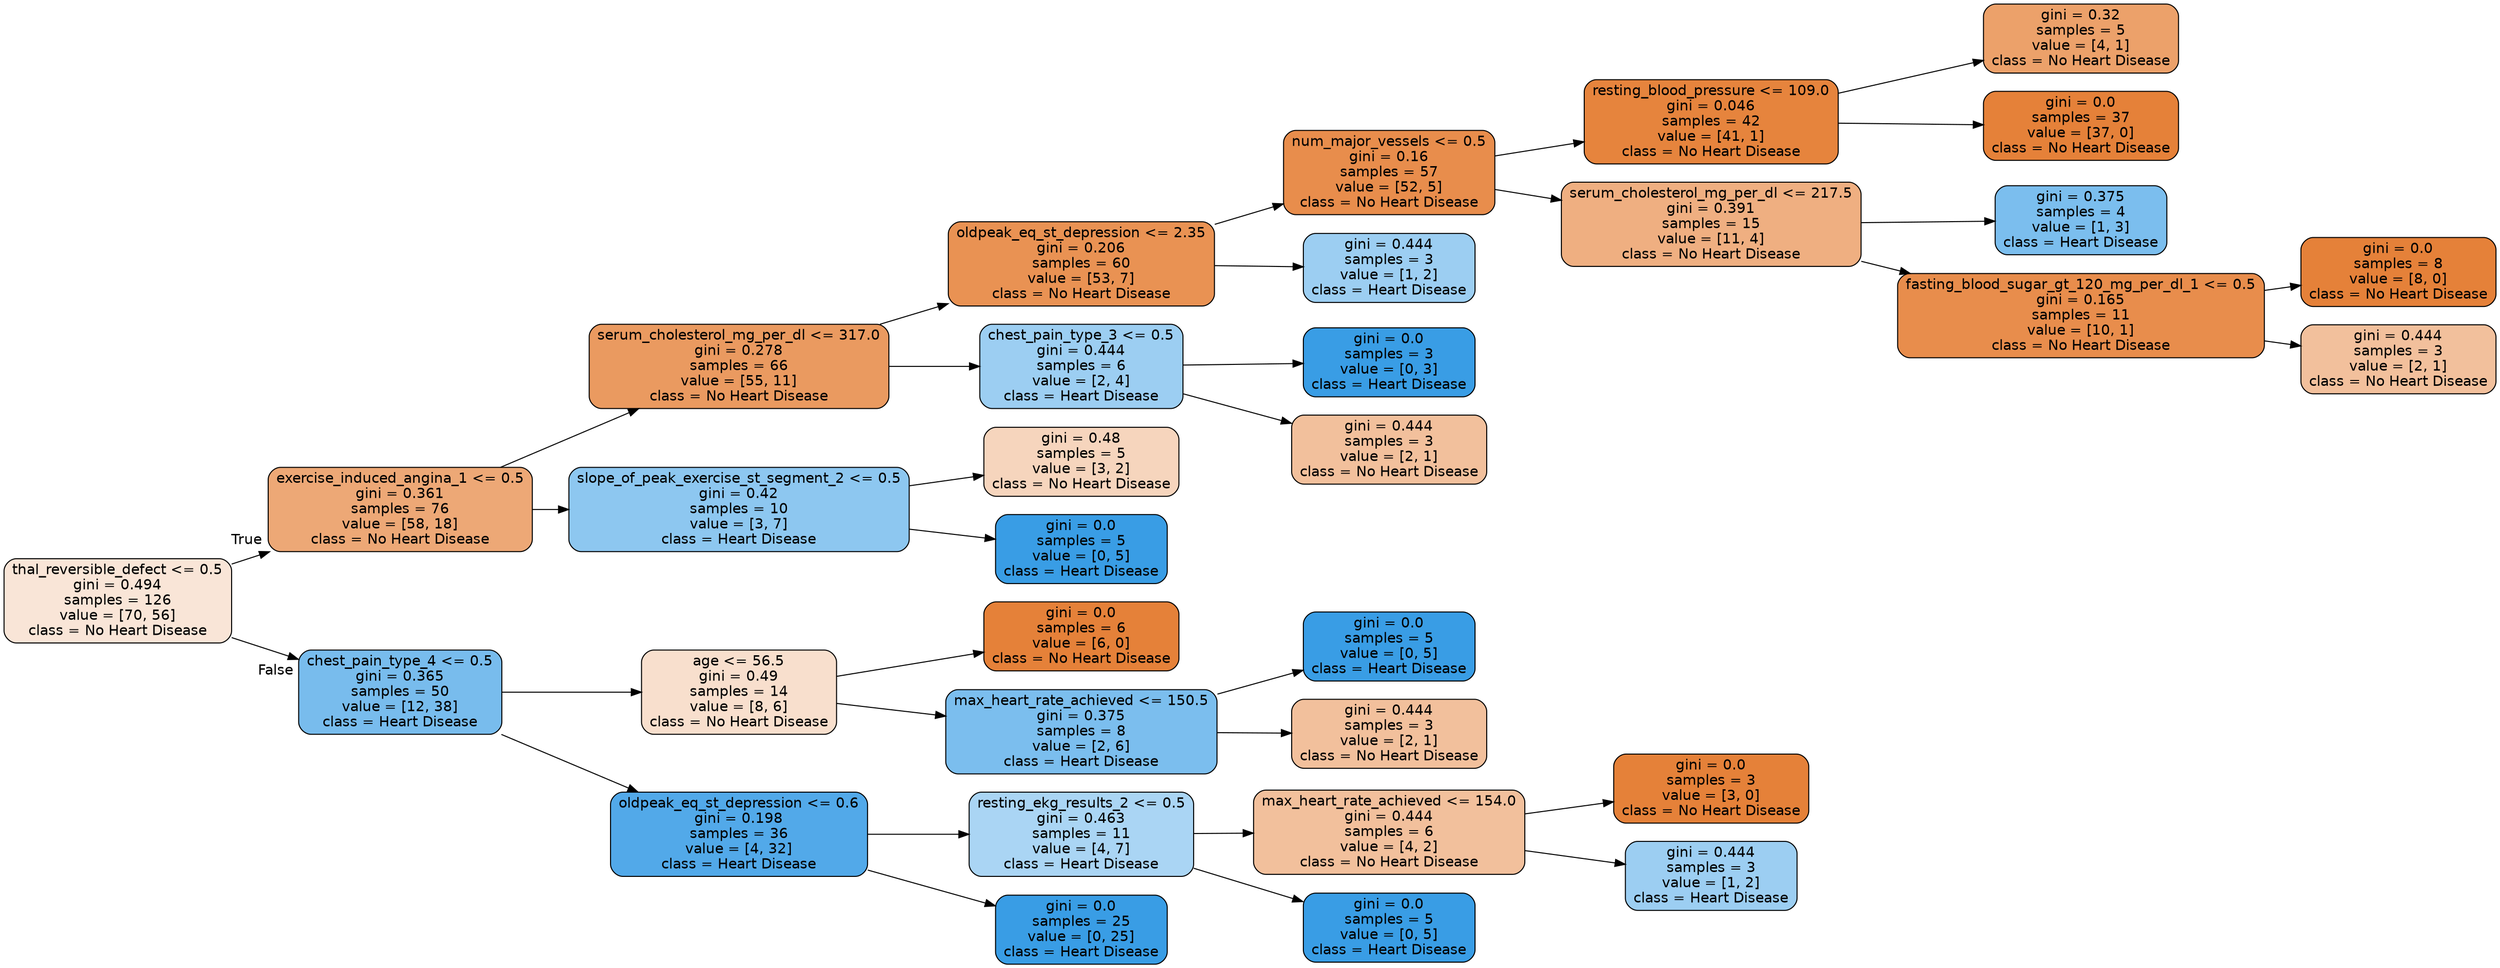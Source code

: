 digraph Tree {
node [shape=box, style="filled, rounded", color="black", fontname=helvetica] ;
edge [fontname=helvetica] ;
rankdir=LR ;
0 [label="thal_reversible_defect <= 0.5\ngini = 0.494\nsamples = 126\nvalue = [70, 56]\nclass = No Heart Disease", fillcolor="#e5813933"] ;
1 [label="exercise_induced_angina_1 <= 0.5\ngini = 0.361\nsamples = 76\nvalue = [58, 18]\nclass = No Heart Disease", fillcolor="#e58139b0"] ;
0 -> 1 [labeldistance=2.5, labelangle=-45, headlabel="True"] ;
2 [label="serum_cholesterol_mg_per_dl <= 317.0\ngini = 0.278\nsamples = 66\nvalue = [55, 11]\nclass = No Heart Disease", fillcolor="#e58139cc"] ;
1 -> 2 ;
3 [label="oldpeak_eq_st_depression <= 2.35\ngini = 0.206\nsamples = 60\nvalue = [53, 7]\nclass = No Heart Disease", fillcolor="#e58139dd"] ;
2 -> 3 ;
4 [label="num_major_vessels <= 0.5\ngini = 0.16\nsamples = 57\nvalue = [52, 5]\nclass = No Heart Disease", fillcolor="#e58139e6"] ;
3 -> 4 ;
5 [label="resting_blood_pressure <= 109.0\ngini = 0.046\nsamples = 42\nvalue = [41, 1]\nclass = No Heart Disease", fillcolor="#e58139f9"] ;
4 -> 5 ;
6 [label="gini = 0.32\nsamples = 5\nvalue = [4, 1]\nclass = No Heart Disease", fillcolor="#e58139bf"] ;
5 -> 6 ;
7 [label="gini = 0.0\nsamples = 37\nvalue = [37, 0]\nclass = No Heart Disease", fillcolor="#e58139ff"] ;
5 -> 7 ;
8 [label="serum_cholesterol_mg_per_dl <= 217.5\ngini = 0.391\nsamples = 15\nvalue = [11, 4]\nclass = No Heart Disease", fillcolor="#e58139a2"] ;
4 -> 8 ;
9 [label="gini = 0.375\nsamples = 4\nvalue = [1, 3]\nclass = Heart Disease", fillcolor="#399de5aa"] ;
8 -> 9 ;
10 [label="fasting_blood_sugar_gt_120_mg_per_dl_1 <= 0.5\ngini = 0.165\nsamples = 11\nvalue = [10, 1]\nclass = No Heart Disease", fillcolor="#e58139e6"] ;
8 -> 10 ;
11 [label="gini = 0.0\nsamples = 8\nvalue = [8, 0]\nclass = No Heart Disease", fillcolor="#e58139ff"] ;
10 -> 11 ;
12 [label="gini = 0.444\nsamples = 3\nvalue = [2, 1]\nclass = No Heart Disease", fillcolor="#e581397f"] ;
10 -> 12 ;
13 [label="gini = 0.444\nsamples = 3\nvalue = [1, 2]\nclass = Heart Disease", fillcolor="#399de57f"] ;
3 -> 13 ;
14 [label="chest_pain_type_3 <= 0.5\ngini = 0.444\nsamples = 6\nvalue = [2, 4]\nclass = Heart Disease", fillcolor="#399de57f"] ;
2 -> 14 ;
15 [label="gini = 0.0\nsamples = 3\nvalue = [0, 3]\nclass = Heart Disease", fillcolor="#399de5ff"] ;
14 -> 15 ;
16 [label="gini = 0.444\nsamples = 3\nvalue = [2, 1]\nclass = No Heart Disease", fillcolor="#e581397f"] ;
14 -> 16 ;
17 [label="slope_of_peak_exercise_st_segment_2 <= 0.5\ngini = 0.42\nsamples = 10\nvalue = [3, 7]\nclass = Heart Disease", fillcolor="#399de592"] ;
1 -> 17 ;
18 [label="gini = 0.48\nsamples = 5\nvalue = [3, 2]\nclass = No Heart Disease", fillcolor="#e5813955"] ;
17 -> 18 ;
19 [label="gini = 0.0\nsamples = 5\nvalue = [0, 5]\nclass = Heart Disease", fillcolor="#399de5ff"] ;
17 -> 19 ;
20 [label="chest_pain_type_4 <= 0.5\ngini = 0.365\nsamples = 50\nvalue = [12, 38]\nclass = Heart Disease", fillcolor="#399de5ae"] ;
0 -> 20 [labeldistance=2.5, labelangle=45, headlabel="False"] ;
21 [label="age <= 56.5\ngini = 0.49\nsamples = 14\nvalue = [8, 6]\nclass = No Heart Disease", fillcolor="#e5813940"] ;
20 -> 21 ;
22 [label="gini = 0.0\nsamples = 6\nvalue = [6, 0]\nclass = No Heart Disease", fillcolor="#e58139ff"] ;
21 -> 22 ;
23 [label="max_heart_rate_achieved <= 150.5\ngini = 0.375\nsamples = 8\nvalue = [2, 6]\nclass = Heart Disease", fillcolor="#399de5aa"] ;
21 -> 23 ;
24 [label="gini = 0.0\nsamples = 5\nvalue = [0, 5]\nclass = Heart Disease", fillcolor="#399de5ff"] ;
23 -> 24 ;
25 [label="gini = 0.444\nsamples = 3\nvalue = [2, 1]\nclass = No Heart Disease", fillcolor="#e581397f"] ;
23 -> 25 ;
26 [label="oldpeak_eq_st_depression <= 0.6\ngini = 0.198\nsamples = 36\nvalue = [4, 32]\nclass = Heart Disease", fillcolor="#399de5df"] ;
20 -> 26 ;
27 [label="resting_ekg_results_2 <= 0.5\ngini = 0.463\nsamples = 11\nvalue = [4, 7]\nclass = Heart Disease", fillcolor="#399de56d"] ;
26 -> 27 ;
28 [label="max_heart_rate_achieved <= 154.0\ngini = 0.444\nsamples = 6\nvalue = [4, 2]\nclass = No Heart Disease", fillcolor="#e581397f"] ;
27 -> 28 ;
29 [label="gini = 0.0\nsamples = 3\nvalue = [3, 0]\nclass = No Heart Disease", fillcolor="#e58139ff"] ;
28 -> 29 ;
30 [label="gini = 0.444\nsamples = 3\nvalue = [1, 2]\nclass = Heart Disease", fillcolor="#399de57f"] ;
28 -> 30 ;
31 [label="gini = 0.0\nsamples = 5\nvalue = [0, 5]\nclass = Heart Disease", fillcolor="#399de5ff"] ;
27 -> 31 ;
32 [label="gini = 0.0\nsamples = 25\nvalue = [0, 25]\nclass = Heart Disease", fillcolor="#399de5ff"] ;
26 -> 32 ;
}
